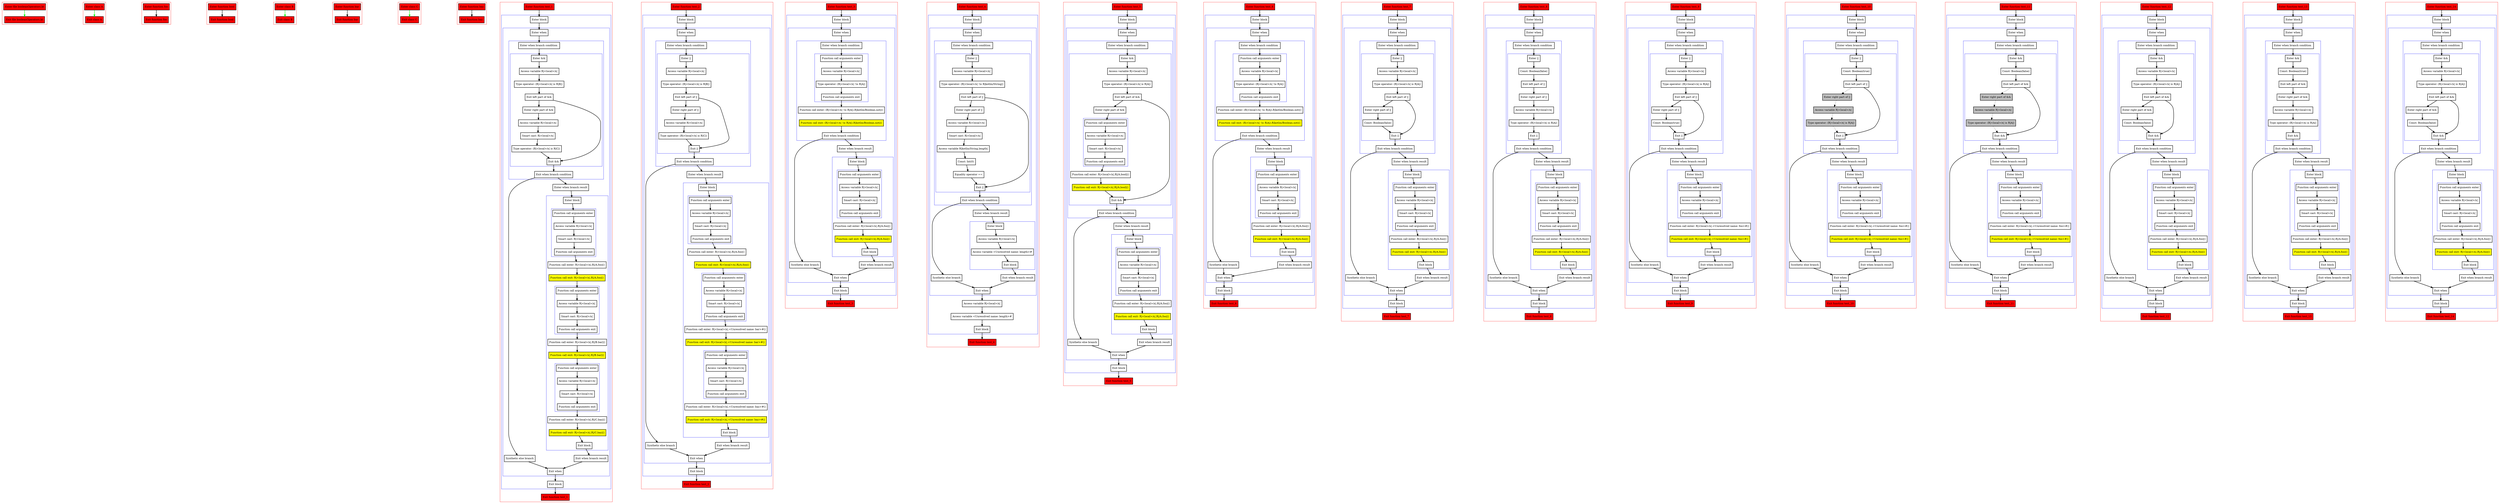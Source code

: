 digraph booleanOperators_kt {
    graph [nodesep=3]
    node [shape=box penwidth=2]
    edge [penwidth=2]

    subgraph cluster_0 {
        color=red
        0 [label="Enter file booleanOperators.kt" style="filled" fillcolor=red];
        1 [label="Exit file booleanOperators.kt" style="filled" fillcolor=red];
    }
    0 -> {1} [color=green];

    subgraph cluster_1 {
        color=red
        2 [label="Enter class A" style="filled" fillcolor=red];
        3 [label="Exit class A" style="filled" fillcolor=red];
    }
    2 -> {3} [color=green];

    subgraph cluster_2 {
        color=red
        4 [label="Enter function foo" style="filled" fillcolor=red];
        5 [label="Exit function foo" style="filled" fillcolor=red];
    }
    4 -> {5};

    subgraph cluster_3 {
        color=red
        6 [label="Enter function bool" style="filled" fillcolor=red];
        7 [label="Exit function bool" style="filled" fillcolor=red];
    }
    6 -> {7};

    subgraph cluster_4 {
        color=red
        8 [label="Enter class B" style="filled" fillcolor=red];
        9 [label="Exit class B" style="filled" fillcolor=red];
    }
    8 -> {9} [color=green];

    subgraph cluster_5 {
        color=red
        10 [label="Enter function bar" style="filled" fillcolor=red];
        11 [label="Exit function bar" style="filled" fillcolor=red];
    }
    10 -> {11};

    subgraph cluster_6 {
        color=red
        12 [label="Enter class C" style="filled" fillcolor=red];
        13 [label="Exit class C" style="filled" fillcolor=red];
    }
    12 -> {13} [color=green];

    subgraph cluster_7 {
        color=red
        14 [label="Enter function baz" style="filled" fillcolor=red];
        15 [label="Exit function baz" style="filled" fillcolor=red];
    }
    14 -> {15};

    subgraph cluster_8 {
        color=red
        16 [label="Enter function test_1" style="filled" fillcolor=red];
        subgraph cluster_9 {
            color=blue
            17 [label="Enter block"];
            subgraph cluster_10 {
                color=blue
                18 [label="Enter when"];
                subgraph cluster_11 {
                    color=blue
                    19 [label="Enter when branch condition "];
                    subgraph cluster_12 {
                        color=blue
                        20 [label="Enter &&"];
                        21 [label="Access variable R|<local>/x|"];
                        22 [label="Type operator: (R|<local>/x| is R|B|)"];
                        23 [label="Exit left part of &&"];
                        24 [label="Enter right part of &&"];
                        25 [label="Access variable R|<local>/x|"];
                        26 [label="Smart cast: R|<local>/x|"];
                        27 [label="Type operator: (R|<local>/x| is R|C|)"];
                        28 [label="Exit &&"];
                    }
                    29 [label="Exit when branch condition"];
                }
                30 [label="Synthetic else branch"];
                31 [label="Enter when branch result"];
                subgraph cluster_13 {
                    color=blue
                    32 [label="Enter block"];
                    subgraph cluster_14 {
                        color=blue
                        33 [label="Function call arguments enter"];
                        34 [label="Access variable R|<local>/x|"];
                        35 [label="Smart cast: R|<local>/x|"];
                        36 [label="Function call arguments exit"];
                    }
                    37 [label="Function call enter: R|<local>/x|.R|/A.foo|()"];
                    38 [label="Function call exit: R|<local>/x|.R|/A.foo|()" style="filled" fillcolor=yellow];
                    subgraph cluster_15 {
                        color=blue
                        39 [label="Function call arguments enter"];
                        40 [label="Access variable R|<local>/x|"];
                        41 [label="Smart cast: R|<local>/x|"];
                        42 [label="Function call arguments exit"];
                    }
                    43 [label="Function call enter: R|<local>/x|.R|/B.bar|()"];
                    44 [label="Function call exit: R|<local>/x|.R|/B.bar|()" style="filled" fillcolor=yellow];
                    subgraph cluster_16 {
                        color=blue
                        45 [label="Function call arguments enter"];
                        46 [label="Access variable R|<local>/x|"];
                        47 [label="Smart cast: R|<local>/x|"];
                        48 [label="Function call arguments exit"];
                    }
                    49 [label="Function call enter: R|<local>/x|.R|/C.baz|()"];
                    50 [label="Function call exit: R|<local>/x|.R|/C.baz|()" style="filled" fillcolor=yellow];
                    51 [label="Exit block"];
                }
                52 [label="Exit when branch result"];
                53 [label="Exit when"];
            }
            54 [label="Exit block"];
        }
        55 [label="Exit function test_1" style="filled" fillcolor=red];
    }
    16 -> {17};
    17 -> {18};
    18 -> {19};
    19 -> {20};
    20 -> {21};
    21 -> {22};
    22 -> {23};
    23 -> {24 28};
    24 -> {25};
    25 -> {26};
    26 -> {27};
    27 -> {28};
    28 -> {29};
    29 -> {30 31};
    30 -> {53};
    31 -> {32};
    32 -> {33};
    33 -> {34};
    34 -> {35};
    35 -> {36};
    36 -> {37};
    37 -> {38};
    38 -> {39};
    39 -> {40};
    40 -> {41};
    41 -> {42};
    42 -> {43};
    43 -> {44};
    44 -> {45};
    45 -> {46};
    46 -> {47};
    47 -> {48};
    48 -> {49};
    49 -> {50};
    50 -> {51};
    51 -> {52};
    52 -> {53};
    53 -> {54};
    54 -> {55};

    subgraph cluster_17 {
        color=red
        56 [label="Enter function test_2" style="filled" fillcolor=red];
        subgraph cluster_18 {
            color=blue
            57 [label="Enter block"];
            subgraph cluster_19 {
                color=blue
                58 [label="Enter when"];
                subgraph cluster_20 {
                    color=blue
                    59 [label="Enter when branch condition "];
                    subgraph cluster_21 {
                        color=blue
                        60 [label="Enter ||"];
                        61 [label="Access variable R|<local>/x|"];
                        62 [label="Type operator: (R|<local>/x| is R|B|)"];
                        63 [label="Exit left part of ||"];
                        64 [label="Enter right part of ||"];
                        65 [label="Access variable R|<local>/x|"];
                        66 [label="Type operator: (R|<local>/x| is R|C|)"];
                        67 [label="Exit ||"];
                    }
                    68 [label="Exit when branch condition"];
                }
                69 [label="Synthetic else branch"];
                70 [label="Enter when branch result"];
                subgraph cluster_22 {
                    color=blue
                    71 [label="Enter block"];
                    subgraph cluster_23 {
                        color=blue
                        72 [label="Function call arguments enter"];
                        73 [label="Access variable R|<local>/x|"];
                        74 [label="Smart cast: R|<local>/x|"];
                        75 [label="Function call arguments exit"];
                    }
                    76 [label="Function call enter: R|<local>/x|.R|/A.foo|()"];
                    77 [label="Function call exit: R|<local>/x|.R|/A.foo|()" style="filled" fillcolor=yellow];
                    subgraph cluster_24 {
                        color=blue
                        78 [label="Function call arguments enter"];
                        79 [label="Access variable R|<local>/x|"];
                        80 [label="Smart cast: R|<local>/x|"];
                        81 [label="Function call arguments exit"];
                    }
                    82 [label="Function call enter: R|<local>/x|.<Unresolved name: bar>#()"];
                    83 [label="Function call exit: R|<local>/x|.<Unresolved name: bar>#()" style="filled" fillcolor=yellow];
                    subgraph cluster_25 {
                        color=blue
                        84 [label="Function call arguments enter"];
                        85 [label="Access variable R|<local>/x|"];
                        86 [label="Smart cast: R|<local>/x|"];
                        87 [label="Function call arguments exit"];
                    }
                    88 [label="Function call enter: R|<local>/x|.<Unresolved name: baz>#()"];
                    89 [label="Function call exit: R|<local>/x|.<Unresolved name: baz>#()" style="filled" fillcolor=yellow];
                    90 [label="Exit block"];
                }
                91 [label="Exit when branch result"];
                92 [label="Exit when"];
            }
            93 [label="Exit block"];
        }
        94 [label="Exit function test_2" style="filled" fillcolor=red];
    }
    56 -> {57};
    57 -> {58};
    58 -> {59};
    59 -> {60};
    60 -> {61};
    61 -> {62};
    62 -> {63};
    63 -> {64 67};
    64 -> {65};
    65 -> {66};
    66 -> {67};
    67 -> {68};
    68 -> {69 70};
    69 -> {92};
    70 -> {71};
    71 -> {72};
    72 -> {73};
    73 -> {74};
    74 -> {75};
    75 -> {76};
    76 -> {77};
    77 -> {78};
    78 -> {79};
    79 -> {80};
    80 -> {81};
    81 -> {82};
    82 -> {83};
    83 -> {84};
    84 -> {85};
    85 -> {86};
    86 -> {87};
    87 -> {88};
    88 -> {89};
    89 -> {90};
    90 -> {91};
    91 -> {92};
    92 -> {93};
    93 -> {94};

    subgraph cluster_26 {
        color=red
        95 [label="Enter function test_3" style="filled" fillcolor=red];
        subgraph cluster_27 {
            color=blue
            96 [label="Enter block"];
            subgraph cluster_28 {
                color=blue
                97 [label="Enter when"];
                subgraph cluster_29 {
                    color=blue
                    98 [label="Enter when branch condition "];
                    subgraph cluster_30 {
                        color=blue
                        99 [label="Function call arguments enter"];
                        100 [label="Access variable R|<local>/x|"];
                        101 [label="Type operator: (R|<local>/x| !is R|A|)"];
                        102 [label="Function call arguments exit"];
                    }
                    103 [label="Function call enter: (R|<local>/x| !is R|A|).R|kotlin/Boolean.not|()"];
                    104 [label="Function call exit: (R|<local>/x| !is R|A|).R|kotlin/Boolean.not|()" style="filled" fillcolor=yellow];
                    105 [label="Exit when branch condition"];
                }
                106 [label="Synthetic else branch"];
                107 [label="Enter when branch result"];
                subgraph cluster_31 {
                    color=blue
                    108 [label="Enter block"];
                    subgraph cluster_32 {
                        color=blue
                        109 [label="Function call arguments enter"];
                        110 [label="Access variable R|<local>/x|"];
                        111 [label="Smart cast: R|<local>/x|"];
                        112 [label="Function call arguments exit"];
                    }
                    113 [label="Function call enter: R|<local>/x|.R|/A.foo|()"];
                    114 [label="Function call exit: R|<local>/x|.R|/A.foo|()" style="filled" fillcolor=yellow];
                    115 [label="Exit block"];
                }
                116 [label="Exit when branch result"];
                117 [label="Exit when"];
            }
            118 [label="Exit block"];
        }
        119 [label="Exit function test_3" style="filled" fillcolor=red];
    }
    95 -> {96};
    96 -> {97};
    97 -> {98};
    98 -> {99};
    99 -> {100};
    100 -> {101};
    101 -> {102};
    102 -> {103};
    103 -> {104};
    104 -> {105};
    105 -> {106 107};
    106 -> {117};
    107 -> {108};
    108 -> {109};
    109 -> {110};
    110 -> {111};
    111 -> {112};
    112 -> {113};
    113 -> {114};
    114 -> {115};
    115 -> {116};
    116 -> {117};
    117 -> {118};
    118 -> {119};

    subgraph cluster_33 {
        color=red
        120 [label="Enter function test_4" style="filled" fillcolor=red];
        subgraph cluster_34 {
            color=blue
            121 [label="Enter block"];
            subgraph cluster_35 {
                color=blue
                122 [label="Enter when"];
                subgraph cluster_36 {
                    color=blue
                    123 [label="Enter when branch condition "];
                    subgraph cluster_37 {
                        color=blue
                        124 [label="Enter ||"];
                        125 [label="Access variable R|<local>/x|"];
                        126 [label="Type operator: (R|<local>/x| !is R|kotlin/String|)"];
                        127 [label="Exit left part of ||"];
                        128 [label="Enter right part of ||"];
                        129 [label="Access variable R|<local>/x|"];
                        130 [label="Smart cast: R|<local>/x|"];
                        131 [label="Access variable R|kotlin/String.length|"];
                        132 [label="Const: Int(0)"];
                        133 [label="Equality operator =="];
                        134 [label="Exit ||"];
                    }
                    135 [label="Exit when branch condition"];
                }
                136 [label="Synthetic else branch"];
                137 [label="Enter when branch result"];
                subgraph cluster_38 {
                    color=blue
                    138 [label="Enter block"];
                    139 [label="Access variable R|<local>/x|"];
                    140 [label="Access variable <Unresolved name: length>#"];
                    141 [label="Exit block"];
                }
                142 [label="Exit when branch result"];
                143 [label="Exit when"];
            }
            144 [label="Access variable R|<local>/x|"];
            145 [label="Access variable <Unresolved name: length>#"];
            146 [label="Exit block"];
        }
        147 [label="Exit function test_4" style="filled" fillcolor=red];
    }
    120 -> {121};
    121 -> {122};
    122 -> {123};
    123 -> {124};
    124 -> {125};
    125 -> {126};
    126 -> {127};
    127 -> {128 134};
    128 -> {129};
    129 -> {130};
    130 -> {131};
    131 -> {132};
    132 -> {133};
    133 -> {134};
    134 -> {135};
    135 -> {136 137};
    136 -> {143};
    137 -> {138};
    138 -> {139};
    139 -> {140};
    140 -> {141};
    141 -> {142};
    142 -> {143};
    143 -> {144};
    144 -> {145};
    145 -> {146};
    146 -> {147};

    subgraph cluster_39 {
        color=red
        148 [label="Enter function test_5" style="filled" fillcolor=red];
        subgraph cluster_40 {
            color=blue
            149 [label="Enter block"];
            subgraph cluster_41 {
                color=blue
                150 [label="Enter when"];
                subgraph cluster_42 {
                    color=blue
                    151 [label="Enter when branch condition "];
                    subgraph cluster_43 {
                        color=blue
                        152 [label="Enter &&"];
                        153 [label="Access variable R|<local>/x|"];
                        154 [label="Type operator: (R|<local>/x| is R|A|)"];
                        155 [label="Exit left part of &&"];
                        156 [label="Enter right part of &&"];
                        subgraph cluster_44 {
                            color=blue
                            157 [label="Function call arguments enter"];
                            158 [label="Access variable R|<local>/x|"];
                            159 [label="Smart cast: R|<local>/x|"];
                            160 [label="Function call arguments exit"];
                        }
                        161 [label="Function call enter: R|<local>/x|.R|/A.bool|()"];
                        162 [label="Function call exit: R|<local>/x|.R|/A.bool|()" style="filled" fillcolor=yellow];
                        163 [label="Exit &&"];
                    }
                    164 [label="Exit when branch condition"];
                }
                165 [label="Synthetic else branch"];
                166 [label="Enter when branch result"];
                subgraph cluster_45 {
                    color=blue
                    167 [label="Enter block"];
                    subgraph cluster_46 {
                        color=blue
                        168 [label="Function call arguments enter"];
                        169 [label="Access variable R|<local>/x|"];
                        170 [label="Smart cast: R|<local>/x|"];
                        171 [label="Function call arguments exit"];
                    }
                    172 [label="Function call enter: R|<local>/x|.R|/A.foo|()"];
                    173 [label="Function call exit: R|<local>/x|.R|/A.foo|()" style="filled" fillcolor=yellow];
                    174 [label="Exit block"];
                }
                175 [label="Exit when branch result"];
                176 [label="Exit when"];
            }
            177 [label="Exit block"];
        }
        178 [label="Exit function test_5" style="filled" fillcolor=red];
    }
    148 -> {149};
    149 -> {150};
    150 -> {151};
    151 -> {152};
    152 -> {153};
    153 -> {154};
    154 -> {155};
    155 -> {156 163};
    156 -> {157};
    157 -> {158};
    158 -> {159};
    159 -> {160};
    160 -> {161};
    161 -> {162};
    162 -> {163};
    163 -> {164};
    164 -> {165 166};
    165 -> {176};
    166 -> {167};
    167 -> {168};
    168 -> {169};
    169 -> {170};
    170 -> {171};
    171 -> {172};
    172 -> {173};
    173 -> {174};
    174 -> {175};
    175 -> {176};
    176 -> {177};
    177 -> {178};

    subgraph cluster_47 {
        color=red
        179 [label="Enter function test_6" style="filled" fillcolor=red];
        subgraph cluster_48 {
            color=blue
            180 [label="Enter block"];
            subgraph cluster_49 {
                color=blue
                181 [label="Enter when"];
                subgraph cluster_50 {
                    color=blue
                    182 [label="Enter when branch condition "];
                    subgraph cluster_51 {
                        color=blue
                        183 [label="Function call arguments enter"];
                        184 [label="Access variable R|<local>/x|"];
                        185 [label="Type operator: (R|<local>/x| !is R|A|)"];
                        186 [label="Function call arguments exit"];
                    }
                    187 [label="Function call enter: (R|<local>/x| !is R|A|).R|kotlin/Boolean.not|()"];
                    188 [label="Function call exit: (R|<local>/x| !is R|A|).R|kotlin/Boolean.not|()" style="filled" fillcolor=yellow];
                    189 [label="Exit when branch condition"];
                }
                190 [label="Synthetic else branch"];
                191 [label="Enter when branch result"];
                subgraph cluster_52 {
                    color=blue
                    192 [label="Enter block"];
                    subgraph cluster_53 {
                        color=blue
                        193 [label="Function call arguments enter"];
                        194 [label="Access variable R|<local>/x|"];
                        195 [label="Smart cast: R|<local>/x|"];
                        196 [label="Function call arguments exit"];
                    }
                    197 [label="Function call enter: R|<local>/x|.R|/A.foo|()"];
                    198 [label="Function call exit: R|<local>/x|.R|/A.foo|()" style="filled" fillcolor=yellow];
                    199 [label="Exit block"];
                }
                200 [label="Exit when branch result"];
                201 [label="Exit when"];
            }
            202 [label="Exit block"];
        }
        203 [label="Exit function test_6" style="filled" fillcolor=red];
    }
    179 -> {180};
    180 -> {181};
    181 -> {182};
    182 -> {183};
    183 -> {184};
    184 -> {185};
    185 -> {186};
    186 -> {187};
    187 -> {188};
    188 -> {189};
    189 -> {190 191};
    190 -> {201};
    191 -> {192};
    192 -> {193};
    193 -> {194};
    194 -> {195};
    195 -> {196};
    196 -> {197};
    197 -> {198};
    198 -> {199};
    199 -> {200};
    200 -> {201};
    201 -> {202};
    202 -> {203};

    subgraph cluster_54 {
        color=red
        204 [label="Enter function test_7" style="filled" fillcolor=red];
        subgraph cluster_55 {
            color=blue
            205 [label="Enter block"];
            subgraph cluster_56 {
                color=blue
                206 [label="Enter when"];
                subgraph cluster_57 {
                    color=blue
                    207 [label="Enter when branch condition "];
                    subgraph cluster_58 {
                        color=blue
                        208 [label="Enter ||"];
                        209 [label="Access variable R|<local>/x|"];
                        210 [label="Type operator: (R|<local>/x| is R|A|)"];
                        211 [label="Exit left part of ||"];
                        212 [label="Enter right part of ||"];
                        213 [label="Const: Boolean(false)"];
                        214 [label="Exit ||"];
                    }
                    215 [label="Exit when branch condition"];
                }
                216 [label="Synthetic else branch"];
                217 [label="Enter when branch result"];
                subgraph cluster_59 {
                    color=blue
                    218 [label="Enter block"];
                    subgraph cluster_60 {
                        color=blue
                        219 [label="Function call arguments enter"];
                        220 [label="Access variable R|<local>/x|"];
                        221 [label="Smart cast: R|<local>/x|"];
                        222 [label="Function call arguments exit"];
                    }
                    223 [label="Function call enter: R|<local>/x|.R|/A.foo|()"];
                    224 [label="Function call exit: R|<local>/x|.R|/A.foo|()" style="filled" fillcolor=yellow];
                    225 [label="Exit block"];
                }
                226 [label="Exit when branch result"];
                227 [label="Exit when"];
            }
            228 [label="Exit block"];
        }
        229 [label="Exit function test_7" style="filled" fillcolor=red];
    }
    204 -> {205};
    205 -> {206};
    206 -> {207};
    207 -> {208};
    208 -> {209};
    209 -> {210};
    210 -> {211};
    211 -> {212 214};
    212 -> {213};
    213 -> {214};
    214 -> {215};
    215 -> {216 217};
    216 -> {227};
    217 -> {218};
    218 -> {219};
    219 -> {220};
    220 -> {221};
    221 -> {222};
    222 -> {223};
    223 -> {224};
    224 -> {225};
    225 -> {226};
    226 -> {227};
    227 -> {228};
    228 -> {229};

    subgraph cluster_61 {
        color=red
        230 [label="Enter function test_8" style="filled" fillcolor=red];
        subgraph cluster_62 {
            color=blue
            231 [label="Enter block"];
            subgraph cluster_63 {
                color=blue
                232 [label="Enter when"];
                subgraph cluster_64 {
                    color=blue
                    233 [label="Enter when branch condition "];
                    subgraph cluster_65 {
                        color=blue
                        234 [label="Enter ||"];
                        235 [label="Const: Boolean(false)"];
                        236 [label="Exit left part of ||"];
                        237 [label="Enter right part of ||"];
                        238 [label="Access variable R|<local>/x|"];
                        239 [label="Type operator: (R|<local>/x| is R|A|)"];
                        240 [label="Exit ||"];
                    }
                    241 [label="Exit when branch condition"];
                }
                242 [label="Synthetic else branch"];
                243 [label="Enter when branch result"];
                subgraph cluster_66 {
                    color=blue
                    244 [label="Enter block"];
                    subgraph cluster_67 {
                        color=blue
                        245 [label="Function call arguments enter"];
                        246 [label="Access variable R|<local>/x|"];
                        247 [label="Smart cast: R|<local>/x|"];
                        248 [label="Function call arguments exit"];
                    }
                    249 [label="Function call enter: R|<local>/x|.R|/A.foo|()"];
                    250 [label="Function call exit: R|<local>/x|.R|/A.foo|()" style="filled" fillcolor=yellow];
                    251 [label="Exit block"];
                }
                252 [label="Exit when branch result"];
                253 [label="Exit when"];
            }
            254 [label="Exit block"];
        }
        255 [label="Exit function test_8" style="filled" fillcolor=red];
    }
    230 -> {231};
    231 -> {232};
    232 -> {233};
    233 -> {234};
    234 -> {235};
    235 -> {236};
    236 -> {237};
    237 -> {238};
    238 -> {239};
    239 -> {240};
    240 -> {241};
    241 -> {242 243};
    242 -> {253};
    243 -> {244};
    244 -> {245};
    245 -> {246};
    246 -> {247};
    247 -> {248};
    248 -> {249};
    249 -> {250};
    250 -> {251};
    251 -> {252};
    252 -> {253};
    253 -> {254};
    254 -> {255};

    subgraph cluster_68 {
        color=red
        256 [label="Enter function test_9" style="filled" fillcolor=red];
        subgraph cluster_69 {
            color=blue
            257 [label="Enter block"];
            subgraph cluster_70 {
                color=blue
                258 [label="Enter when"];
                subgraph cluster_71 {
                    color=blue
                    259 [label="Enter when branch condition "];
                    subgraph cluster_72 {
                        color=blue
                        260 [label="Enter ||"];
                        261 [label="Access variable R|<local>/x|"];
                        262 [label="Type operator: (R|<local>/x| is R|A|)"];
                        263 [label="Exit left part of ||"];
                        264 [label="Enter right part of ||"];
                        265 [label="Const: Boolean(true)"];
                        266 [label="Exit ||"];
                    }
                    267 [label="Exit when branch condition"];
                }
                268 [label="Synthetic else branch"];
                269 [label="Enter when branch result"];
                subgraph cluster_73 {
                    color=blue
                    270 [label="Enter block"];
                    subgraph cluster_74 {
                        color=blue
                        271 [label="Function call arguments enter"];
                        272 [label="Access variable R|<local>/x|"];
                        273 [label="Function call arguments exit"];
                    }
                    274 [label="Function call enter: R|<local>/x|.<Unresolved name: foo>#()"];
                    275 [label="Function call exit: R|<local>/x|.<Unresolved name: foo>#()" style="filled" fillcolor=yellow];
                    276 [label="Exit block"];
                }
                277 [label="Exit when branch result"];
                278 [label="Exit when"];
            }
            279 [label="Exit block"];
        }
        280 [label="Exit function test_9" style="filled" fillcolor=red];
    }
    256 -> {257};
    257 -> {258};
    258 -> {259};
    259 -> {260};
    260 -> {261};
    261 -> {262};
    262 -> {263};
    263 -> {264 266};
    264 -> {265};
    265 -> {266};
    266 -> {267};
    267 -> {268 269};
    268 -> {278};
    269 -> {270};
    270 -> {271};
    271 -> {272};
    272 -> {273};
    273 -> {274};
    274 -> {275};
    275 -> {276};
    276 -> {277};
    277 -> {278};
    278 -> {279};
    279 -> {280};

    subgraph cluster_75 {
        color=red
        281 [label="Enter function test_10" style="filled" fillcolor=red];
        subgraph cluster_76 {
            color=blue
            282 [label="Enter block"];
            subgraph cluster_77 {
                color=blue
                283 [label="Enter when"];
                subgraph cluster_78 {
                    color=blue
                    284 [label="Enter when branch condition "];
                    subgraph cluster_79 {
                        color=blue
                        285 [label="Enter ||"];
                        286 [label="Const: Boolean(true)"];
                        287 [label="Exit left part of ||"];
                        288 [label="Enter right part of ||" style="filled" fillcolor=gray];
                        289 [label="Access variable R|<local>/x|" style="filled" fillcolor=gray];
                        290 [label="Type operator: (R|<local>/x| is R|A|)" style="filled" fillcolor=gray];
                        291 [label="Exit ||"];
                    }
                    292 [label="Exit when branch condition"];
                }
                293 [label="Synthetic else branch"];
                294 [label="Enter when branch result"];
                subgraph cluster_80 {
                    color=blue
                    295 [label="Enter block"];
                    subgraph cluster_81 {
                        color=blue
                        296 [label="Function call arguments enter"];
                        297 [label="Access variable R|<local>/x|"];
                        298 [label="Function call arguments exit"];
                    }
                    299 [label="Function call enter: R|<local>/x|.<Unresolved name: foo>#()"];
                    300 [label="Function call exit: R|<local>/x|.<Unresolved name: foo>#()" style="filled" fillcolor=yellow];
                    301 [label="Exit block"];
                }
                302 [label="Exit when branch result"];
                303 [label="Exit when"];
            }
            304 [label="Exit block"];
        }
        305 [label="Exit function test_10" style="filled" fillcolor=red];
    }
    281 -> {282};
    282 -> {283};
    283 -> {284};
    284 -> {285};
    285 -> {286};
    286 -> {287};
    287 -> {291};
    287 -> {288} [style=dotted];
    288 -> {289} [style=dotted];
    289 -> {290} [style=dotted];
    290 -> {291} [style=dotted];
    291 -> {292};
    292 -> {293 294};
    293 -> {303};
    294 -> {295};
    295 -> {296};
    296 -> {297};
    297 -> {298};
    298 -> {299};
    299 -> {300};
    300 -> {301};
    301 -> {302};
    302 -> {303};
    303 -> {304};
    304 -> {305};

    subgraph cluster_82 {
        color=red
        306 [label="Enter function test_11" style="filled" fillcolor=red];
        subgraph cluster_83 {
            color=blue
            307 [label="Enter block"];
            subgraph cluster_84 {
                color=blue
                308 [label="Enter when"];
                subgraph cluster_85 {
                    color=blue
                    309 [label="Enter when branch condition "];
                    subgraph cluster_86 {
                        color=blue
                        310 [label="Enter &&"];
                        311 [label="Const: Boolean(false)"];
                        312 [label="Exit left part of &&"];
                        313 [label="Enter right part of &&" style="filled" fillcolor=gray];
                        314 [label="Access variable R|<local>/x|" style="filled" fillcolor=gray];
                        315 [label="Type operator: (R|<local>/x| is R|A|)" style="filled" fillcolor=gray];
                        316 [label="Exit &&"];
                    }
                    317 [label="Exit when branch condition"];
                }
                318 [label="Synthetic else branch"];
                319 [label="Enter when branch result"];
                subgraph cluster_87 {
                    color=blue
                    320 [label="Enter block"];
                    subgraph cluster_88 {
                        color=blue
                        321 [label="Function call arguments enter"];
                        322 [label="Access variable R|<local>/x|"];
                        323 [label="Function call arguments exit"];
                    }
                    324 [label="Function call enter: R|<local>/x|.<Unresolved name: foo>#()"];
                    325 [label="Function call exit: R|<local>/x|.<Unresolved name: foo>#()" style="filled" fillcolor=yellow];
                    326 [label="Exit block"];
                }
                327 [label="Exit when branch result"];
                328 [label="Exit when"];
            }
            329 [label="Exit block"];
        }
        330 [label="Exit function test_11" style="filled" fillcolor=red];
    }
    306 -> {307};
    307 -> {308};
    308 -> {309};
    309 -> {310};
    310 -> {311};
    311 -> {312};
    312 -> {316};
    312 -> {313} [style=dotted];
    313 -> {314} [style=dotted];
    314 -> {315} [style=dotted];
    315 -> {316} [style=dotted];
    316 -> {317};
    317 -> {318 319};
    318 -> {328};
    319 -> {320};
    320 -> {321};
    321 -> {322};
    322 -> {323};
    323 -> {324};
    324 -> {325};
    325 -> {326};
    326 -> {327};
    327 -> {328};
    328 -> {329};
    329 -> {330};

    subgraph cluster_89 {
        color=red
        331 [label="Enter function test_12" style="filled" fillcolor=red];
        subgraph cluster_90 {
            color=blue
            332 [label="Enter block"];
            subgraph cluster_91 {
                color=blue
                333 [label="Enter when"];
                subgraph cluster_92 {
                    color=blue
                    334 [label="Enter when branch condition "];
                    subgraph cluster_93 {
                        color=blue
                        335 [label="Enter &&"];
                        336 [label="Access variable R|<local>/x|"];
                        337 [label="Type operator: (R|<local>/x| is R|A|)"];
                        338 [label="Exit left part of &&"];
                        339 [label="Enter right part of &&"];
                        340 [label="Const: Boolean(false)"];
                        341 [label="Exit &&"];
                    }
                    342 [label="Exit when branch condition"];
                }
                343 [label="Synthetic else branch"];
                344 [label="Enter when branch result"];
                subgraph cluster_94 {
                    color=blue
                    345 [label="Enter block"];
                    subgraph cluster_95 {
                        color=blue
                        346 [label="Function call arguments enter"];
                        347 [label="Access variable R|<local>/x|"];
                        348 [label="Smart cast: R|<local>/x|"];
                        349 [label="Function call arguments exit"];
                    }
                    350 [label="Function call enter: R|<local>/x|.R|/A.foo|()"];
                    351 [label="Function call exit: R|<local>/x|.R|/A.foo|()" style="filled" fillcolor=yellow];
                    352 [label="Exit block"];
                }
                353 [label="Exit when branch result"];
                354 [label="Exit when"];
            }
            355 [label="Exit block"];
        }
        356 [label="Exit function test_12" style="filled" fillcolor=red];
    }
    331 -> {332};
    332 -> {333};
    333 -> {334};
    334 -> {335};
    335 -> {336};
    336 -> {337};
    337 -> {338};
    338 -> {339 341};
    339 -> {340};
    340 -> {341};
    341 -> {342};
    342 -> {343 344};
    343 -> {354};
    344 -> {345};
    345 -> {346};
    346 -> {347};
    347 -> {348};
    348 -> {349};
    349 -> {350};
    350 -> {351};
    351 -> {352};
    352 -> {353};
    353 -> {354};
    354 -> {355};
    355 -> {356};

    subgraph cluster_96 {
        color=red
        357 [label="Enter function test_13" style="filled" fillcolor=red];
        subgraph cluster_97 {
            color=blue
            358 [label="Enter block"];
            subgraph cluster_98 {
                color=blue
                359 [label="Enter when"];
                subgraph cluster_99 {
                    color=blue
                    360 [label="Enter when branch condition "];
                    subgraph cluster_100 {
                        color=blue
                        361 [label="Enter &&"];
                        362 [label="Const: Boolean(true)"];
                        363 [label="Exit left part of &&"];
                        364 [label="Enter right part of &&"];
                        365 [label="Access variable R|<local>/x|"];
                        366 [label="Type operator: (R|<local>/x| is R|A|)"];
                        367 [label="Exit &&"];
                    }
                    368 [label="Exit when branch condition"];
                }
                369 [label="Synthetic else branch"];
                370 [label="Enter when branch result"];
                subgraph cluster_101 {
                    color=blue
                    371 [label="Enter block"];
                    subgraph cluster_102 {
                        color=blue
                        372 [label="Function call arguments enter"];
                        373 [label="Access variable R|<local>/x|"];
                        374 [label="Smart cast: R|<local>/x|"];
                        375 [label="Function call arguments exit"];
                    }
                    376 [label="Function call enter: R|<local>/x|.R|/A.foo|()"];
                    377 [label="Function call exit: R|<local>/x|.R|/A.foo|()" style="filled" fillcolor=yellow];
                    378 [label="Exit block"];
                }
                379 [label="Exit when branch result"];
                380 [label="Exit when"];
            }
            381 [label="Exit block"];
        }
        382 [label="Exit function test_13" style="filled" fillcolor=red];
    }
    357 -> {358};
    358 -> {359};
    359 -> {360};
    360 -> {361};
    361 -> {362};
    362 -> {363};
    363 -> {364};
    364 -> {365};
    365 -> {366};
    366 -> {367};
    367 -> {368};
    368 -> {369 370};
    369 -> {380};
    370 -> {371};
    371 -> {372};
    372 -> {373};
    373 -> {374};
    374 -> {375};
    375 -> {376};
    376 -> {377};
    377 -> {378};
    378 -> {379};
    379 -> {380};
    380 -> {381};
    381 -> {382};

    subgraph cluster_103 {
        color=red
        383 [label="Enter function test_14" style="filled" fillcolor=red];
        subgraph cluster_104 {
            color=blue
            384 [label="Enter block"];
            subgraph cluster_105 {
                color=blue
                385 [label="Enter when"];
                subgraph cluster_106 {
                    color=blue
                    386 [label="Enter when branch condition "];
                    subgraph cluster_107 {
                        color=blue
                        387 [label="Enter &&"];
                        388 [label="Access variable R|<local>/x|"];
                        389 [label="Type operator: (R|<local>/x| is R|A|)"];
                        390 [label="Exit left part of &&"];
                        391 [label="Enter right part of &&"];
                        392 [label="Const: Boolean(false)"];
                        393 [label="Exit &&"];
                    }
                    394 [label="Exit when branch condition"];
                }
                395 [label="Synthetic else branch"];
                396 [label="Enter when branch result"];
                subgraph cluster_108 {
                    color=blue
                    397 [label="Enter block"];
                    subgraph cluster_109 {
                        color=blue
                        398 [label="Function call arguments enter"];
                        399 [label="Access variable R|<local>/x|"];
                        400 [label="Smart cast: R|<local>/x|"];
                        401 [label="Function call arguments exit"];
                    }
                    402 [label="Function call enter: R|<local>/x|.R|/A.foo|()"];
                    403 [label="Function call exit: R|<local>/x|.R|/A.foo|()" style="filled" fillcolor=yellow];
                    404 [label="Exit block"];
                }
                405 [label="Exit when branch result"];
                406 [label="Exit when"];
            }
            407 [label="Exit block"];
        }
        408 [label="Exit function test_14" style="filled" fillcolor=red];
    }
    383 -> {384};
    384 -> {385};
    385 -> {386};
    386 -> {387};
    387 -> {388};
    388 -> {389};
    389 -> {390};
    390 -> {391 393};
    391 -> {392};
    392 -> {393};
    393 -> {394};
    394 -> {395 396};
    395 -> {406};
    396 -> {397};
    397 -> {398};
    398 -> {399};
    399 -> {400};
    400 -> {401};
    401 -> {402};
    402 -> {403};
    403 -> {404};
    404 -> {405};
    405 -> {406};
    406 -> {407};
    407 -> {408};

}

